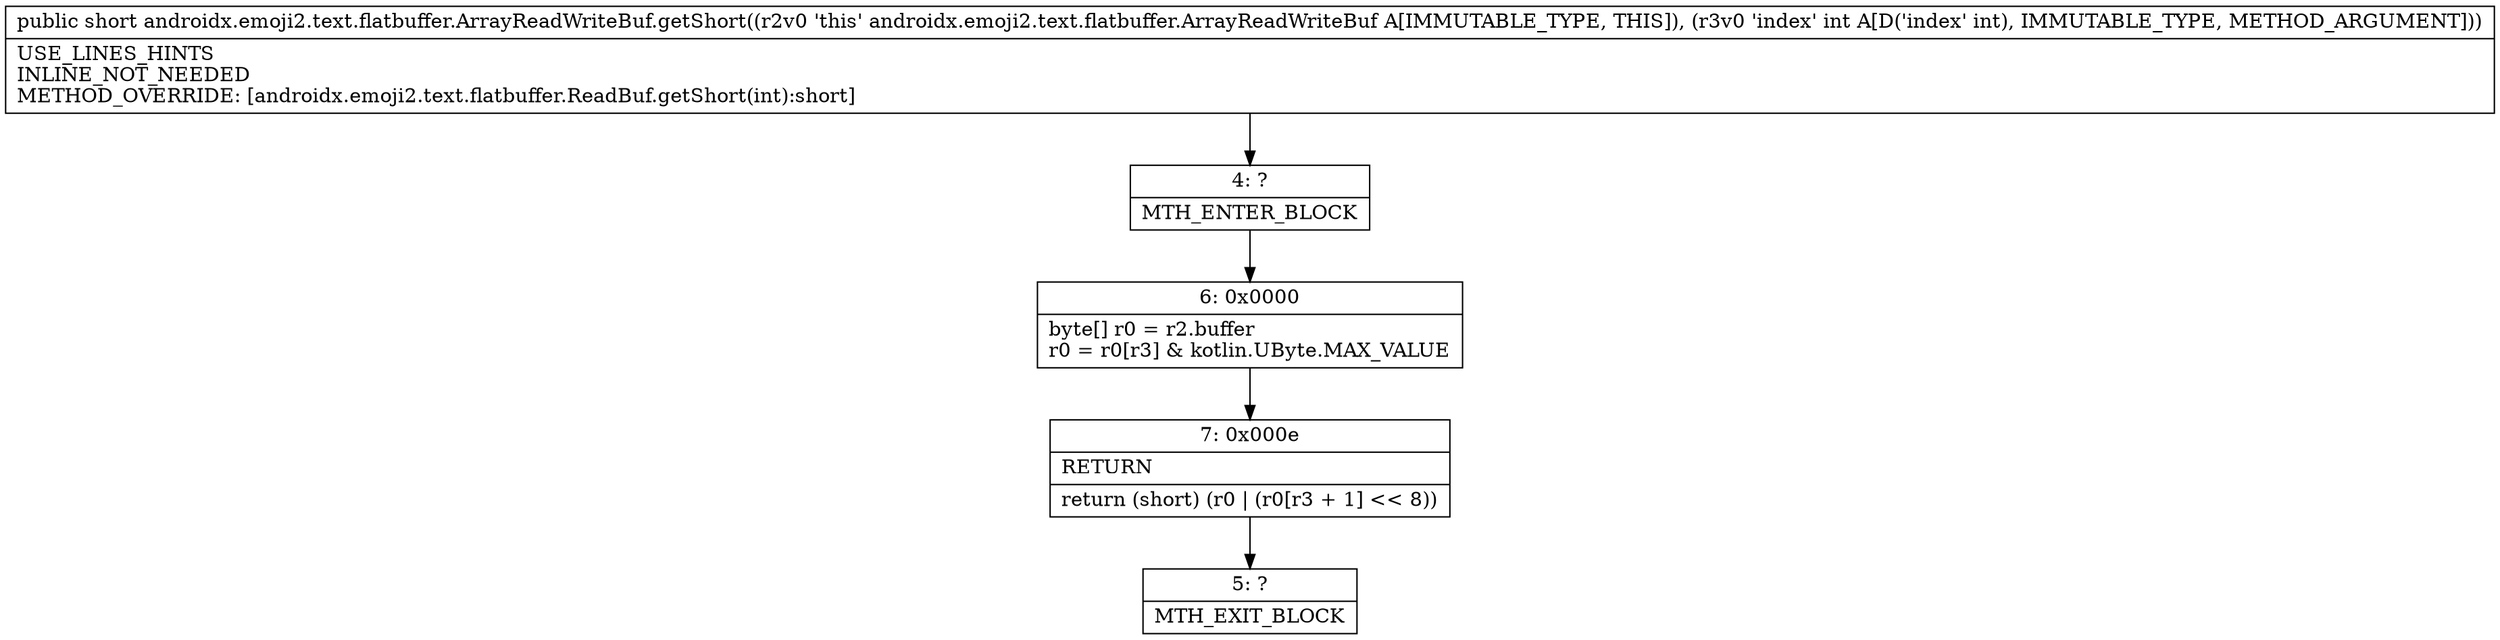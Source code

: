 digraph "CFG forandroidx.emoji2.text.flatbuffer.ArrayReadWriteBuf.getShort(I)S" {
Node_4 [shape=record,label="{4\:\ ?|MTH_ENTER_BLOCK\l}"];
Node_6 [shape=record,label="{6\:\ 0x0000|byte[] r0 = r2.buffer\lr0 = r0[r3] & kotlin.UByte.MAX_VALUE\l}"];
Node_7 [shape=record,label="{7\:\ 0x000e|RETURN\l|return (short) (r0 \| (r0[r3 + 1] \<\< 8))\l}"];
Node_5 [shape=record,label="{5\:\ ?|MTH_EXIT_BLOCK\l}"];
MethodNode[shape=record,label="{public short androidx.emoji2.text.flatbuffer.ArrayReadWriteBuf.getShort((r2v0 'this' androidx.emoji2.text.flatbuffer.ArrayReadWriteBuf A[IMMUTABLE_TYPE, THIS]), (r3v0 'index' int A[D('index' int), IMMUTABLE_TYPE, METHOD_ARGUMENT]))  | USE_LINES_HINTS\lINLINE_NOT_NEEDED\lMETHOD_OVERRIDE: [androidx.emoji2.text.flatbuffer.ReadBuf.getShort(int):short]\l}"];
MethodNode -> Node_4;Node_4 -> Node_6;
Node_6 -> Node_7;
Node_7 -> Node_5;
}

